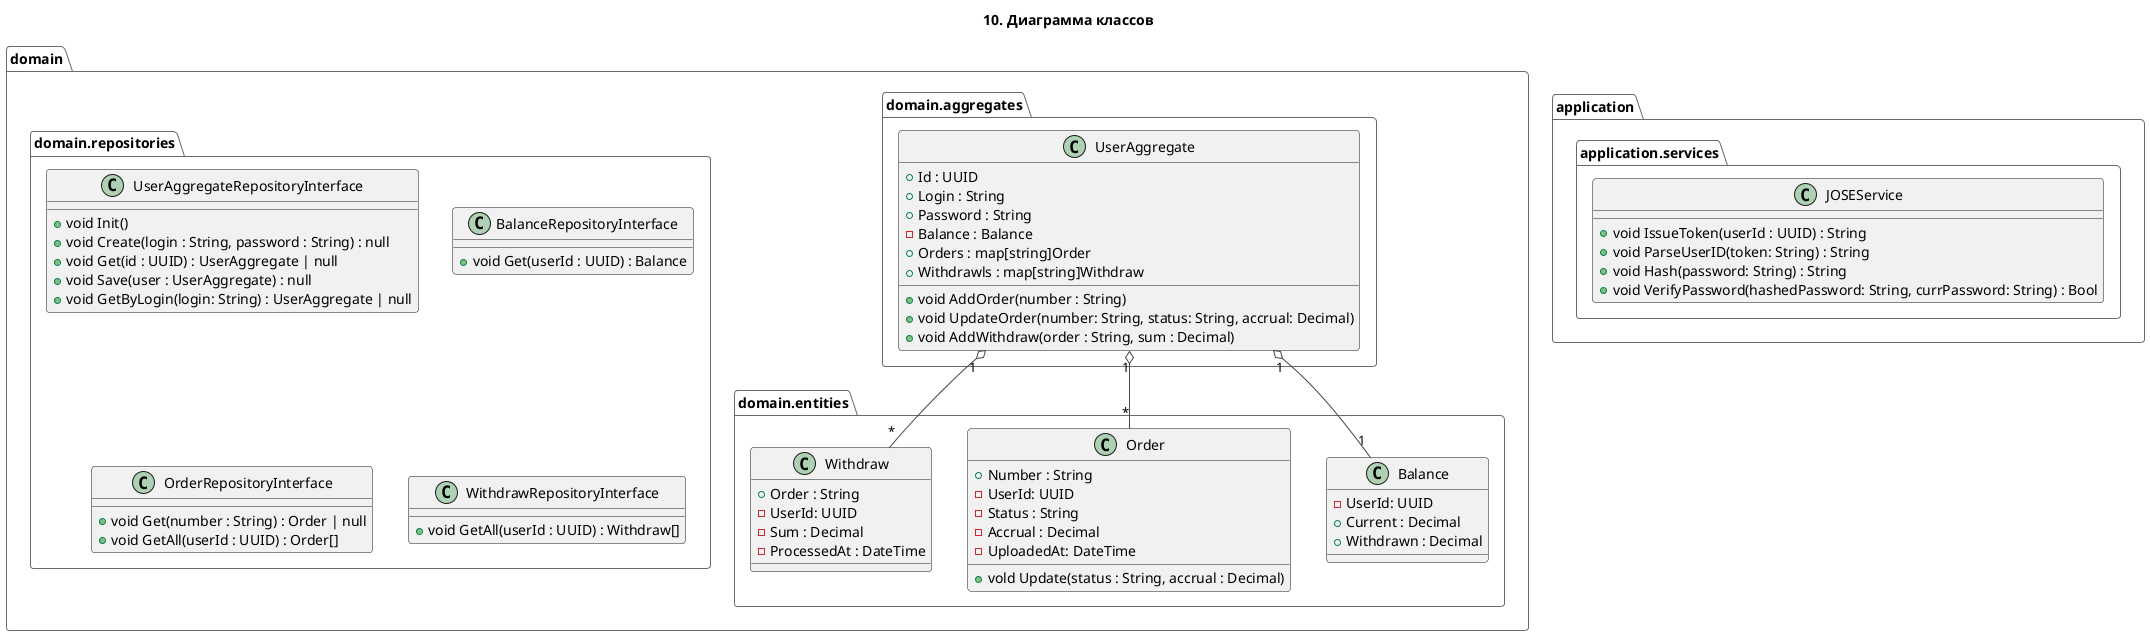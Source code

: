 @startuml
!theme vibrant
title: 10. Диаграмма классов

namespace application {
    namespace services {}
}

namespace domain {
    namespace entities {}
    namespace aggregates {}
    namespace repositories {}
}

class application.services.JOSEService {
    + void IssueToken(userId : UUID) : String
    + void ParseUserID(token: String) : String
    + void Hash(password: String) : String
    + void VerifyPassword(hashedPassword: String, currPassword: String) : Bool
}

class domain.repositories.UserAggregateRepositoryInterface {
    + void Init()
    + void Create(login : String, password : String) : null
    + void Get(id : UUID) : UserAggregate | null
    + void Save(user : UserAggregate) : null
    + void GetByLogin(login: String) : UserAggregate | null
}

class domain.repositories.BalanceRepositoryInterface {
    + void Get(userId : UUID) : Balance
}

class domain.repositories.OrderRepositoryInterface {
    + void Get(number : String) : Order | null
    + void GetAll(userId : UUID) : Order[]
}

class domain.repositories.WithdrawRepositoryInterface {
    + void GetAll(userId : UUID) : Withdraw[]
}

class domain.aggregates.UserAggregate {
    + Id : UUID
    + Login : String
    + Password : String
    - Balance : Balance
    + Orders : map[string]Order
    + Withdrawls : map[string]Withdraw
    + void AddOrder(number : String)
    + void UpdateOrder(number: String, status: String, accrual: Decimal)
    + void AddWithdraw(order : String, sum : Decimal)
}

class domain.entities.Balance {
    - UserId: UUID
    + Current : Decimal
    + Withdrawn : Decimal
}

class domain.entities.Order {
    + Number : String
    - UserId: UUID
    - Status : String
    - Accrual : Decimal
    - UploadedAt: DateTime
    + vold Update(status : String, accrual : Decimal)
}

class domain.entities.Withdraw {
    + Order : String
    - UserId: UUID
    - Sum : Decimal
    - ProcessedAt : DateTime 
}

domain.aggregates.UserAggregate "1" o-- "1" domain.entities.Balance
domain.aggregates.UserAggregate "1" o-- "*" domain.entities.Order
domain.aggregates.UserAggregate "1" o-- "*" domain.entities.Withdraw
@enduml